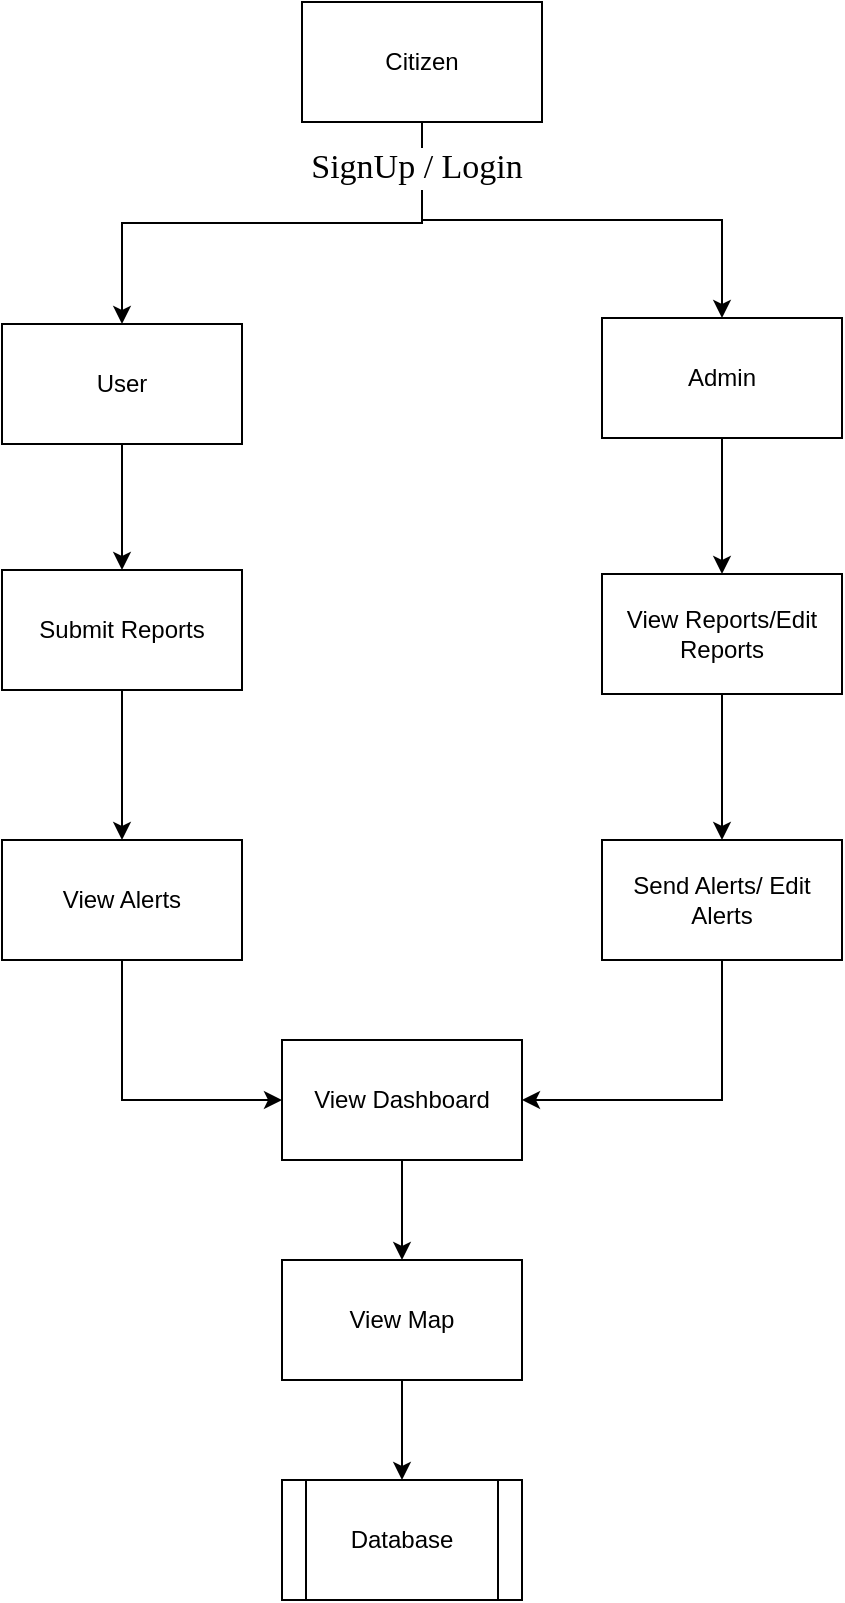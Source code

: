 <mxfile version="28.0.7">
  <diagram id="R2lEEEUBdFMjLlhIrx00" name="Page-1">
    <mxGraphModel dx="1197" dy="662" grid="1" gridSize="10" guides="1" tooltips="1" connect="1" arrows="1" fold="1" page="1" pageScale="1" pageWidth="850" pageHeight="1100" math="0" shadow="0" extFonts="Permanent Marker^https://fonts.googleapis.com/css?family=Permanent+Marker">
      <root>
        <mxCell id="0" />
        <mxCell id="1" parent="0" />
        <mxCell id="-_nmz9Q-kG3tC2L_Btlv-3" style="edgeStyle=orthogonalEdgeStyle;rounded=0;orthogonalLoop=1;jettySize=auto;html=1;exitX=0.5;exitY=1;exitDx=0;exitDy=0;entryX=0.5;entryY=0;entryDx=0;entryDy=0;" edge="1" parent="1" source="B3aKzbI6hBscxFm3-y0n-1" target="-_nmz9Q-kG3tC2L_Btlv-2">
          <mxGeometry relative="1" as="geometry" />
        </mxCell>
        <mxCell id="-_nmz9Q-kG3tC2L_Btlv-4" style="edgeStyle=orthogonalEdgeStyle;rounded=0;orthogonalLoop=1;jettySize=auto;html=1;exitX=0.5;exitY=1;exitDx=0;exitDy=0;entryX=0.5;entryY=0;entryDx=0;entryDy=0;" edge="1" parent="1" source="B3aKzbI6hBscxFm3-y0n-1" target="-_nmz9Q-kG3tC2L_Btlv-1">
          <mxGeometry relative="1" as="geometry" />
        </mxCell>
        <mxCell id="-_nmz9Q-kG3tC2L_Btlv-6" value="SignUp / Login" style="edgeLabel;html=1;align=center;verticalAlign=middle;resizable=0;points=[];fontFamily=Times New Roman;fontSize=17;" vertex="1" connectable="0" parent="-_nmz9Q-kG3tC2L_Btlv-4">
          <mxGeometry x="-0.817" y="-3" relative="1" as="geometry">
            <mxPoint as="offset" />
          </mxGeometry>
        </mxCell>
        <mxCell id="B3aKzbI6hBscxFm3-y0n-1" value="Citizen" style="rounded=0;whiteSpace=wrap;html=1;fillColor=none;" parent="1" vertex="1">
          <mxGeometry x="320" y="11" width="120" height="60" as="geometry" />
        </mxCell>
        <mxCell id="-_nmz9Q-kG3tC2L_Btlv-11" style="edgeStyle=orthogonalEdgeStyle;rounded=0;orthogonalLoop=1;jettySize=auto;html=1;exitX=0.5;exitY=1;exitDx=0;exitDy=0;entryX=0.5;entryY=0;entryDx=0;entryDy=0;" edge="1" parent="1" source="-_nmz9Q-kG3tC2L_Btlv-1" target="-_nmz9Q-kG3tC2L_Btlv-10">
          <mxGeometry relative="1" as="geometry" />
        </mxCell>
        <mxCell id="-_nmz9Q-kG3tC2L_Btlv-1" value="Admin" style="rounded=0;whiteSpace=wrap;html=1;fillColor=none;" vertex="1" parent="1">
          <mxGeometry x="470" y="169" width="120" height="60" as="geometry" />
        </mxCell>
        <mxCell id="-_nmz9Q-kG3tC2L_Btlv-8" style="edgeStyle=orthogonalEdgeStyle;rounded=0;orthogonalLoop=1;jettySize=auto;html=1;exitX=0.5;exitY=1;exitDx=0;exitDy=0;entryX=0.5;entryY=0;entryDx=0;entryDy=0;" edge="1" parent="1" source="-_nmz9Q-kG3tC2L_Btlv-2" target="-_nmz9Q-kG3tC2L_Btlv-7">
          <mxGeometry relative="1" as="geometry" />
        </mxCell>
        <mxCell id="-_nmz9Q-kG3tC2L_Btlv-2" value="User" style="rounded=0;whiteSpace=wrap;html=1;fillColor=none;" vertex="1" parent="1">
          <mxGeometry x="170" y="172" width="120" height="60" as="geometry" />
        </mxCell>
        <mxCell id="-_nmz9Q-kG3tC2L_Btlv-12" style="edgeStyle=orthogonalEdgeStyle;rounded=0;orthogonalLoop=1;jettySize=auto;html=1;exitX=0.5;exitY=1;exitDx=0;exitDy=0;entryX=0.5;entryY=0;entryDx=0;entryDy=0;" edge="1" parent="1" source="-_nmz9Q-kG3tC2L_Btlv-7" target="-_nmz9Q-kG3tC2L_Btlv-19">
          <mxGeometry relative="1" as="geometry">
            <mxPoint x="229.5" y="420.0" as="targetPoint" />
          </mxGeometry>
        </mxCell>
        <mxCell id="-_nmz9Q-kG3tC2L_Btlv-7" value="Submit Reports" style="rounded=0;whiteSpace=wrap;html=1;fillColor=none;" vertex="1" parent="1">
          <mxGeometry x="170" y="295" width="120" height="60" as="geometry" />
        </mxCell>
        <mxCell id="-_nmz9Q-kG3tC2L_Btlv-15" style="edgeStyle=orthogonalEdgeStyle;rounded=0;orthogonalLoop=1;jettySize=auto;html=1;exitX=0.5;exitY=1;exitDx=0;exitDy=0;entryX=0.5;entryY=0;entryDx=0;entryDy=0;" edge="1" parent="1" source="-_nmz9Q-kG3tC2L_Btlv-10" target="-_nmz9Q-kG3tC2L_Btlv-14">
          <mxGeometry relative="1" as="geometry" />
        </mxCell>
        <mxCell id="-_nmz9Q-kG3tC2L_Btlv-10" value="View Reports/Edit Reports" style="rounded=0;whiteSpace=wrap;html=1;fillColor=none;" vertex="1" parent="1">
          <mxGeometry x="470" y="297" width="120" height="60" as="geometry" />
        </mxCell>
        <mxCell id="-_nmz9Q-kG3tC2L_Btlv-23" style="edgeStyle=orthogonalEdgeStyle;rounded=0;orthogonalLoop=1;jettySize=auto;html=1;exitX=0.5;exitY=1;exitDx=0;exitDy=0;entryX=0.5;entryY=0;entryDx=0;entryDy=0;" edge="1" parent="1" source="-_nmz9Q-kG3tC2L_Btlv-13" target="-_nmz9Q-kG3tC2L_Btlv-20">
          <mxGeometry relative="1" as="geometry" />
        </mxCell>
        <mxCell id="-_nmz9Q-kG3tC2L_Btlv-13" value="View Dashboard" style="rounded=0;whiteSpace=wrap;html=1;fillColor=none;" vertex="1" parent="1">
          <mxGeometry x="310" y="530" width="120" height="60" as="geometry" />
        </mxCell>
        <mxCell id="-_nmz9Q-kG3tC2L_Btlv-21" style="edgeStyle=orthogonalEdgeStyle;rounded=0;orthogonalLoop=1;jettySize=auto;html=1;exitX=0.5;exitY=1;exitDx=0;exitDy=0;entryX=1;entryY=0.5;entryDx=0;entryDy=0;" edge="1" parent="1" source="-_nmz9Q-kG3tC2L_Btlv-14" target="-_nmz9Q-kG3tC2L_Btlv-13">
          <mxGeometry relative="1" as="geometry" />
        </mxCell>
        <mxCell id="-_nmz9Q-kG3tC2L_Btlv-14" value="Send Alerts/ Edit Alerts" style="rounded=0;whiteSpace=wrap;html=1;fillColor=none;" vertex="1" parent="1">
          <mxGeometry x="470" y="430" width="120" height="60" as="geometry" />
        </mxCell>
        <mxCell id="-_nmz9Q-kG3tC2L_Btlv-16" value="Database" style="shape=process;whiteSpace=wrap;html=1;backgroundOutline=1;fillColor=none;" vertex="1" parent="1">
          <mxGeometry x="310" y="750" width="120" height="60" as="geometry" />
        </mxCell>
        <mxCell id="-_nmz9Q-kG3tC2L_Btlv-22" style="edgeStyle=orthogonalEdgeStyle;rounded=0;orthogonalLoop=1;jettySize=auto;html=1;exitX=0.5;exitY=1;exitDx=0;exitDy=0;entryX=0;entryY=0.5;entryDx=0;entryDy=0;" edge="1" parent="1" source="-_nmz9Q-kG3tC2L_Btlv-19" target="-_nmz9Q-kG3tC2L_Btlv-13">
          <mxGeometry relative="1" as="geometry" />
        </mxCell>
        <mxCell id="-_nmz9Q-kG3tC2L_Btlv-19" value="View Alerts" style="rounded=0;whiteSpace=wrap;html=1;fillColor=none;" vertex="1" parent="1">
          <mxGeometry x="170" y="430" width="120" height="60" as="geometry" />
        </mxCell>
        <mxCell id="-_nmz9Q-kG3tC2L_Btlv-24" style="edgeStyle=orthogonalEdgeStyle;rounded=0;orthogonalLoop=1;jettySize=auto;html=1;exitX=0.5;exitY=1;exitDx=0;exitDy=0;entryX=0.5;entryY=0;entryDx=0;entryDy=0;" edge="1" parent="1" source="-_nmz9Q-kG3tC2L_Btlv-20" target="-_nmz9Q-kG3tC2L_Btlv-16">
          <mxGeometry relative="1" as="geometry" />
        </mxCell>
        <mxCell id="-_nmz9Q-kG3tC2L_Btlv-20" value="View Map" style="rounded=0;whiteSpace=wrap;html=1;fillColor=none;" vertex="1" parent="1">
          <mxGeometry x="310" y="640" width="120" height="60" as="geometry" />
        </mxCell>
      </root>
    </mxGraphModel>
  </diagram>
</mxfile>
